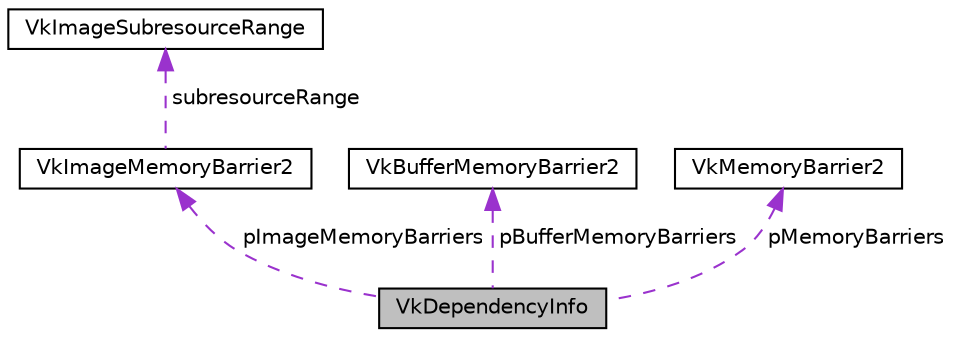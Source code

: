digraph "VkDependencyInfo"
{
 // LATEX_PDF_SIZE
  edge [fontname="Helvetica",fontsize="10",labelfontname="Helvetica",labelfontsize="10"];
  node [fontname="Helvetica",fontsize="10",shape=record];
  Node1 [label="VkDependencyInfo",height=0.2,width=0.4,color="black", fillcolor="grey75", style="filled", fontcolor="black",tooltip=" "];
  Node2 -> Node1 [dir="back",color="darkorchid3",fontsize="10",style="dashed",label=" pImageMemoryBarriers" ,fontname="Helvetica"];
  Node2 [label="VkImageMemoryBarrier2",height=0.2,width=0.4,color="black", fillcolor="white", style="filled",URL="$structVkImageMemoryBarrier2.html",tooltip=" "];
  Node3 -> Node2 [dir="back",color="darkorchid3",fontsize="10",style="dashed",label=" subresourceRange" ,fontname="Helvetica"];
  Node3 [label="VkImageSubresourceRange",height=0.2,width=0.4,color="black", fillcolor="white", style="filled",URL="$structVkImageSubresourceRange.html",tooltip=" "];
  Node4 -> Node1 [dir="back",color="darkorchid3",fontsize="10",style="dashed",label=" pBufferMemoryBarriers" ,fontname="Helvetica"];
  Node4 [label="VkBufferMemoryBarrier2",height=0.2,width=0.4,color="black", fillcolor="white", style="filled",URL="$structVkBufferMemoryBarrier2.html",tooltip=" "];
  Node5 -> Node1 [dir="back",color="darkorchid3",fontsize="10",style="dashed",label=" pMemoryBarriers" ,fontname="Helvetica"];
  Node5 [label="VkMemoryBarrier2",height=0.2,width=0.4,color="black", fillcolor="white", style="filled",URL="$structVkMemoryBarrier2.html",tooltip=" "];
}
